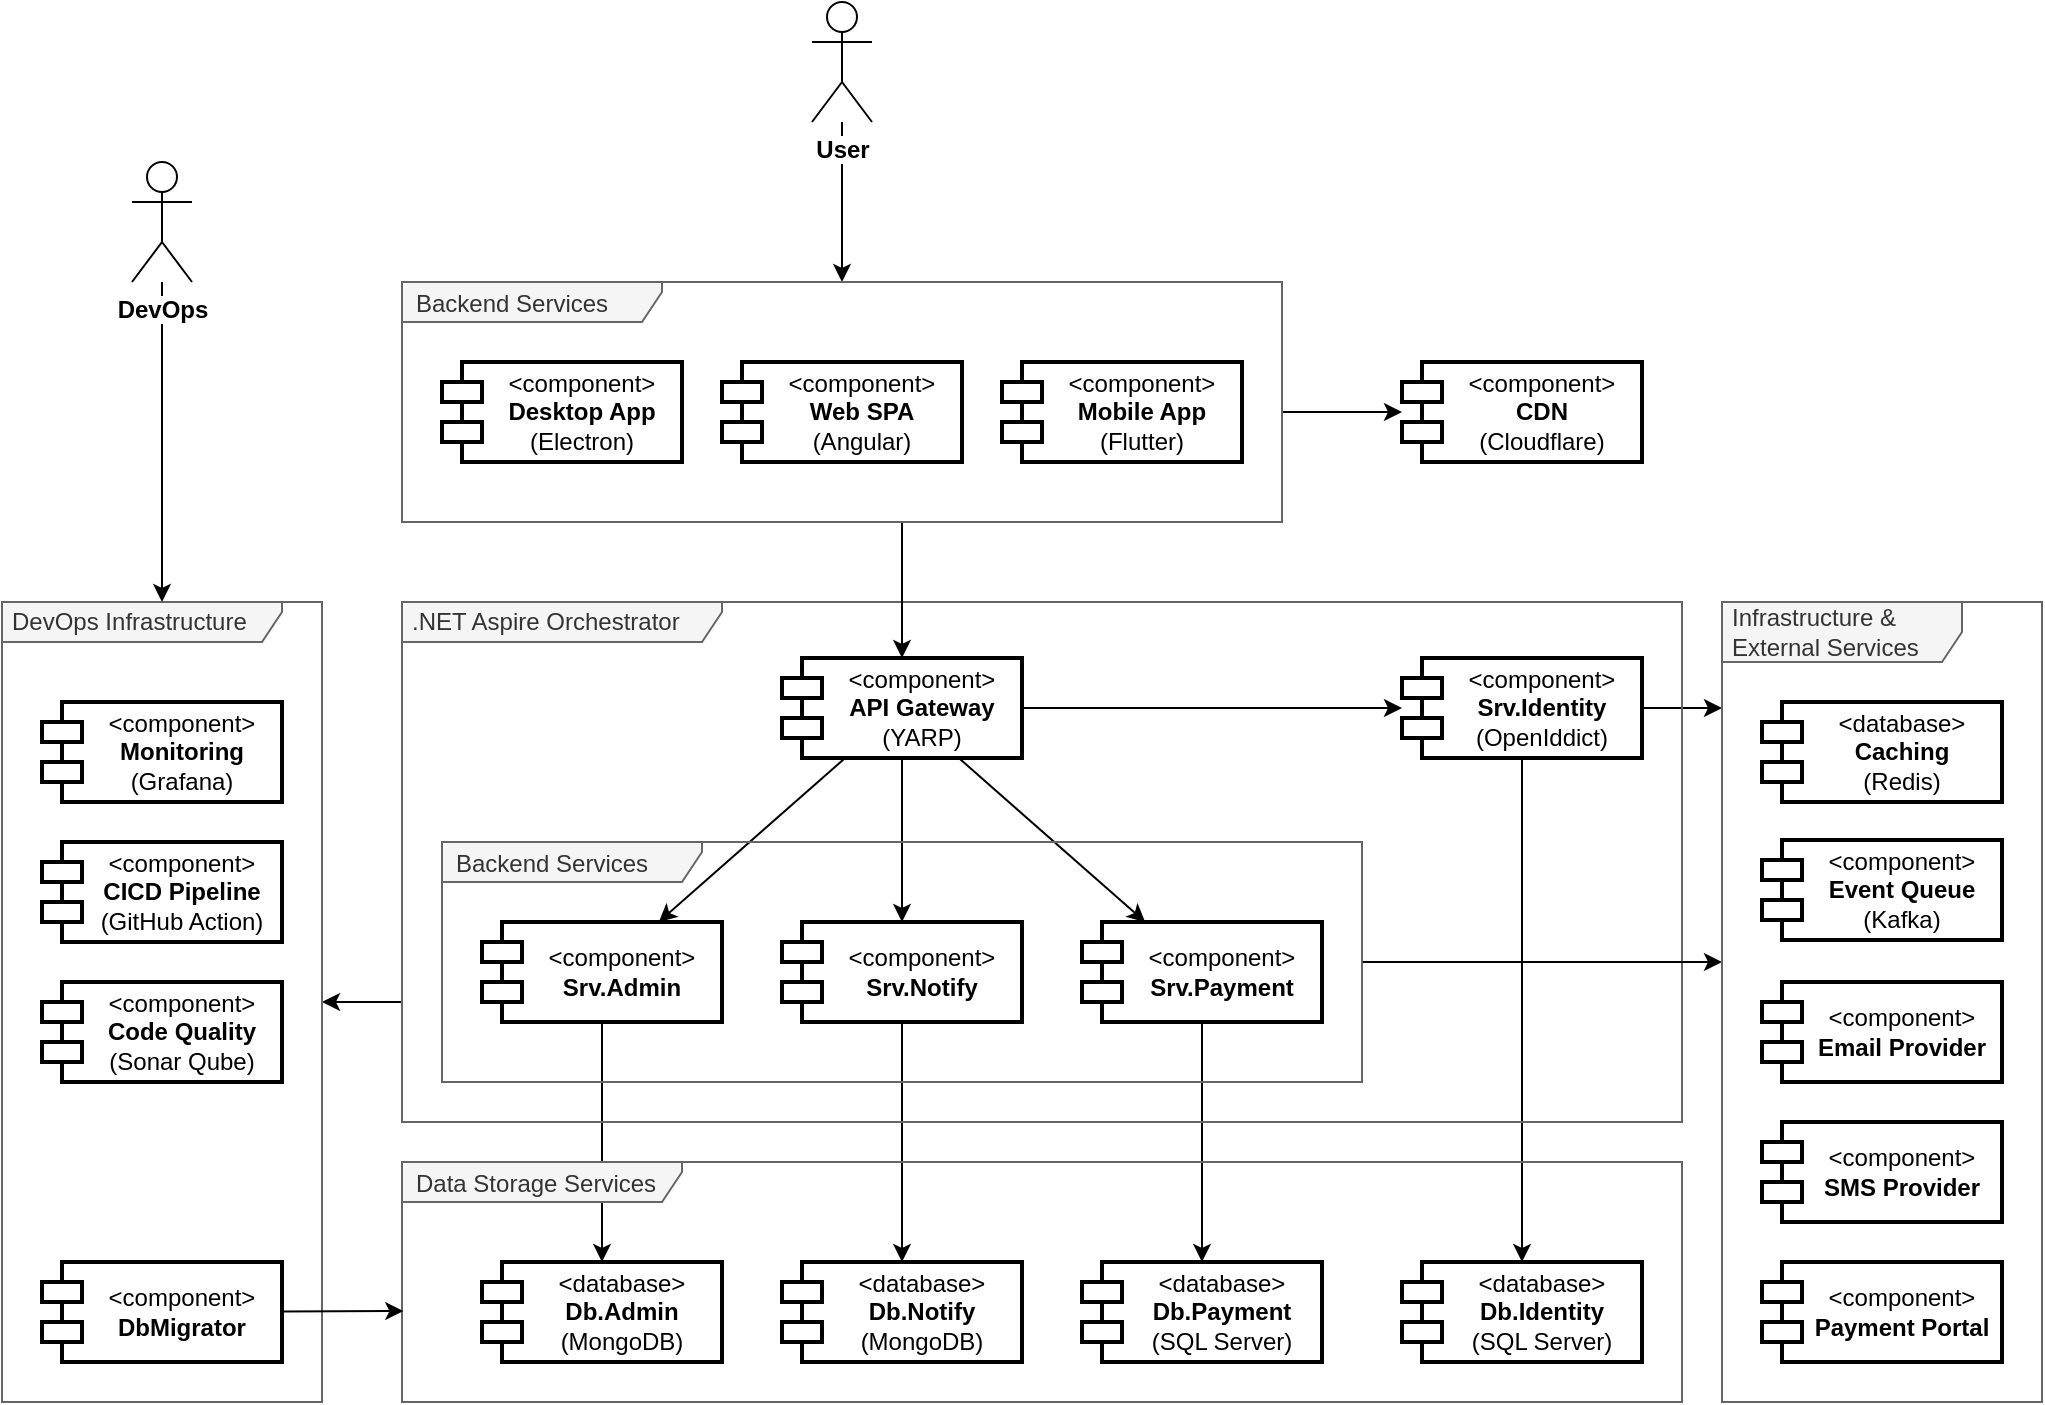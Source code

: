<mxfile version="26.2.2" pages="2">
  <diagram id="QDmd8LrB_lxBOB0TvEm6" name="UML Components">
    <mxGraphModel dx="873" dy="1236" grid="1" gridSize="10" guides="1" tooltips="1" connect="1" arrows="1" fold="1" page="1" pageScale="1" pageWidth="1169" pageHeight="827" math="0" shadow="0">
      <root>
        <mxCell id="0" />
        <mxCell id="1" parent="0" />
        <mxCell id="H-qkVdVbfqo9zfunlF1C-3" style="edgeStyle=orthogonalEdgeStyle;rounded=0;orthogonalLoop=1;jettySize=auto;html=1;" parent="1" source="P-aU9f7QzkivExIBkgLr-122" target="H-qkVdVbfqo9zfunlF1C-2" edge="1">
          <mxGeometry relative="1" as="geometry" />
        </mxCell>
        <mxCell id="H-qkVdVbfqo9zfunlF1C-11" style="edgeStyle=orthogonalEdgeStyle;rounded=0;orthogonalLoop=1;jettySize=auto;html=1;" parent="1" source="P-aU9f7QzkivExIBkgLr-122" target="H-qkVdVbfqo9zfunlF1C-9" edge="1">
          <mxGeometry relative="1" as="geometry">
            <Array as="points">
              <mxPoint x="870" y="413" />
              <mxPoint x="870" y="413" />
            </Array>
          </mxGeometry>
        </mxCell>
        <mxCell id="P-aU9f7QzkivExIBkgLr-122" value="&lt;div&gt;&amp;lt;component&amp;gt;&lt;/div&gt;&lt;b&gt;Srv.Identity&lt;/b&gt;&lt;div&gt;(OpenIddict)&lt;/div&gt;" style="shape=module;align=left;spacingLeft=20;align=center;verticalAlign=middle;whiteSpace=wrap;html=1;strokeColor=default;fontFamily=Helvetica;fontSize=12;fontColor=default;labelBackgroundColor=none;fillColor=default;strokeWidth=2;" parent="1" vertex="1">
          <mxGeometry x="720" y="388" width="120" height="50" as="geometry" />
        </mxCell>
        <mxCell id="P-aU9f7QzkivExIBkgLr-138" style="edgeStyle=orthogonalEdgeStyle;rounded=0;orthogonalLoop=1;jettySize=auto;html=1;fontFamily=Helvetica;fontSize=12;fontColor=default;labelBackgroundColor=none;" parent="1" source="P-aU9f7QzkivExIBkgLr-123" target="P-aU9f7QzkivExIBkgLr-133" edge="1">
          <mxGeometry relative="1" as="geometry" />
        </mxCell>
        <mxCell id="P-aU9f7QzkivExIBkgLr-123" value="&lt;div&gt;&amp;lt;component&amp;gt;&lt;/div&gt;&lt;b&gt;Srv.Admin&lt;/b&gt;" style="shape=module;align=left;spacingLeft=20;align=center;verticalAlign=middle;whiteSpace=wrap;html=1;strokeColor=default;fontFamily=Helvetica;fontSize=12;fontColor=default;labelBackgroundColor=none;fillColor=default;strokeWidth=2;" parent="1" vertex="1">
          <mxGeometry x="260" y="520" width="120" height="50" as="geometry" />
        </mxCell>
        <mxCell id="P-aU9f7QzkivExIBkgLr-137" style="edgeStyle=orthogonalEdgeStyle;rounded=0;orthogonalLoop=1;jettySize=auto;html=1;fontFamily=Helvetica;fontSize=12;fontColor=default;labelBackgroundColor=none;" parent="1" source="P-aU9f7QzkivExIBkgLr-124" target="P-aU9f7QzkivExIBkgLr-134" edge="1">
          <mxGeometry relative="1" as="geometry" />
        </mxCell>
        <mxCell id="P-aU9f7QzkivExIBkgLr-124" value="&lt;div&gt;&amp;lt;component&amp;gt;&lt;/div&gt;&lt;b&gt;Srv.Notify&lt;/b&gt;" style="shape=module;align=left;spacingLeft=20;align=center;verticalAlign=middle;whiteSpace=wrap;html=1;strokeColor=default;fontFamily=Helvetica;fontSize=12;fontColor=default;labelBackgroundColor=none;fillColor=default;strokeWidth=2;" parent="1" vertex="1">
          <mxGeometry x="410" y="520" width="120" height="50" as="geometry" />
        </mxCell>
        <mxCell id="P-aU9f7QzkivExIBkgLr-136" style="edgeStyle=orthogonalEdgeStyle;rounded=0;orthogonalLoop=1;jettySize=auto;html=1;fontFamily=Helvetica;fontSize=12;fontColor=default;labelBackgroundColor=none;" parent="1" source="P-aU9f7QzkivExIBkgLr-125" target="P-aU9f7QzkivExIBkgLr-135" edge="1">
          <mxGeometry relative="1" as="geometry" />
        </mxCell>
        <mxCell id="P-aU9f7QzkivExIBkgLr-125" value="&lt;div&gt;&amp;lt;component&amp;gt;&lt;/div&gt;&lt;b&gt;Srv.Payment&lt;/b&gt;" style="shape=module;align=left;spacingLeft=20;align=center;verticalAlign=middle;whiteSpace=wrap;html=1;strokeColor=default;fontFamily=Helvetica;fontSize=12;fontColor=default;labelBackgroundColor=none;fillColor=default;strokeWidth=2;" parent="1" vertex="1">
          <mxGeometry x="560" y="520" width="120" height="50" as="geometry" />
        </mxCell>
        <mxCell id="H-qkVdVbfqo9zfunlF1C-5" style="edgeStyle=orthogonalEdgeStyle;rounded=0;orthogonalLoop=1;jettySize=auto;html=1;" parent="1" source="P-aU9f7QzkivExIBkgLr-127" target="P-aU9f7QzkivExIBkgLr-122" edge="1">
          <mxGeometry relative="1" as="geometry" />
        </mxCell>
        <mxCell id="H-qkVdVbfqo9zfunlF1C-6" style="edgeStyle=orthogonalEdgeStyle;rounded=0;orthogonalLoop=1;jettySize=auto;html=1;" parent="1" source="P-aU9f7QzkivExIBkgLr-127" target="P-aU9f7QzkivExIBkgLr-124" edge="1">
          <mxGeometry relative="1" as="geometry" />
        </mxCell>
        <mxCell id="H-qkVdVbfqo9zfunlF1C-7" style="rounded=0;orthogonalLoop=1;jettySize=auto;html=1;" parent="1" source="P-aU9f7QzkivExIBkgLr-127" target="P-aU9f7QzkivExIBkgLr-125" edge="1">
          <mxGeometry relative="1" as="geometry" />
        </mxCell>
        <mxCell id="H-qkVdVbfqo9zfunlF1C-8" style="rounded=0;orthogonalLoop=1;jettySize=auto;html=1;" parent="1" source="P-aU9f7QzkivExIBkgLr-127" target="P-aU9f7QzkivExIBkgLr-123" edge="1">
          <mxGeometry relative="1" as="geometry" />
        </mxCell>
        <mxCell id="P-aU9f7QzkivExIBkgLr-127" value="&lt;div&gt;&amp;lt;component&amp;gt;&lt;/div&gt;&lt;b&gt;API Gateway&lt;/b&gt;&lt;div&gt;(YARP)&lt;/div&gt;" style="shape=module;align=left;spacingLeft=20;align=center;verticalAlign=middle;whiteSpace=wrap;html=1;strokeColor=default;fontFamily=Helvetica;fontSize=12;fontColor=default;labelBackgroundColor=none;fillColor=default;spacing=0;strokeWidth=2;" parent="1" vertex="1">
          <mxGeometry x="410" y="388" width="120" height="50" as="geometry" />
        </mxCell>
        <mxCell id="P-aU9f7QzkivExIBkgLr-128" value="&lt;div&gt;&amp;lt;database&amp;gt;&lt;/div&gt;&lt;b&gt;Caching&lt;/b&gt;&lt;div&gt;(Redis)&lt;/div&gt;" style="shape=module;align=left;spacingLeft=20;align=center;verticalAlign=middle;whiteSpace=wrap;html=1;strokeColor=default;fontFamily=Helvetica;fontSize=12;fontColor=default;labelBackgroundColor=none;fillColor=default;strokeWidth=2;" parent="1" vertex="1">
          <mxGeometry x="900" y="410" width="120" height="50" as="geometry" />
        </mxCell>
        <mxCell id="P-aU9f7QzkivExIBkgLr-129" value="&lt;div&gt;&amp;lt;component&amp;gt;&lt;/div&gt;&lt;b&gt;Web SPA&lt;/b&gt;&lt;br&gt;&lt;div&gt;(Angular)&lt;/div&gt;" style="shape=module;align=left;spacingLeft=20;align=center;verticalAlign=middle;whiteSpace=wrap;html=1;strokeColor=default;fontFamily=Helvetica;fontSize=12;fontColor=default;labelBackgroundColor=none;fillColor=default;spacing=0;strokeWidth=2;" parent="1" vertex="1">
          <mxGeometry x="380" y="240" width="120" height="50" as="geometry" />
        </mxCell>
        <mxCell id="P-aU9f7QzkivExIBkgLr-130" value="&lt;div&gt;&amp;lt;component&amp;gt;&lt;/div&gt;&lt;b&gt;Mobile App&lt;/b&gt;&lt;div&gt;(Flutter)&lt;/div&gt;" style="shape=module;align=left;spacingLeft=20;align=center;verticalAlign=middle;whiteSpace=wrap;html=1;strokeColor=default;fontFamily=Helvetica;fontSize=12;fontColor=default;labelBackgroundColor=none;fillColor=default;spacing=0;strokeWidth=2;" parent="1" vertex="1">
          <mxGeometry x="520" y="240" width="120" height="50" as="geometry" />
        </mxCell>
        <mxCell id="P-aU9f7QzkivExIBkgLr-131" value="&lt;div&gt;&amp;lt;component&amp;gt;&lt;/div&gt;&lt;b&gt;Desktop App&lt;/b&gt;&lt;div&gt;(Electron)&lt;/div&gt;" style="shape=module;align=left;spacingLeft=20;align=center;verticalAlign=middle;whiteSpace=wrap;html=1;strokeColor=default;fontFamily=Helvetica;fontSize=12;fontColor=default;labelBackgroundColor=none;fillColor=default;spacing=0;strokeWidth=2;" parent="1" vertex="1">
          <mxGeometry x="240" y="240" width="120" height="50" as="geometry" />
        </mxCell>
        <mxCell id="P-aU9f7QzkivExIBkgLr-132" value="&lt;div style=&quot;line-height: 70%;&quot;&gt;Data Storage Services&lt;/div&gt;" style="shape=umlFrame;whiteSpace=wrap;html=1;pointerEvents=0;strokeColor=#666666;align=left;verticalAlign=top;fontFamily=Helvetica;fontSize=12;fontColor=#333333;labelBackgroundColor=none;fillColor=#f5f5f5;width=140;height=20;spacingLeft=5;" parent="1" vertex="1">
          <mxGeometry x="220" y="640" width="640" height="120" as="geometry" />
        </mxCell>
        <mxCell id="P-aU9f7QzkivExIBkgLr-133" value="&lt;div&gt;&amp;lt;database&amp;gt;&lt;/div&gt;&lt;b&gt;Db.Admin&lt;/b&gt;&lt;div&gt;(MongoDB)&lt;/div&gt;" style="shape=module;align=left;spacingLeft=20;align=center;verticalAlign=middle;whiteSpace=wrap;html=1;strokeColor=default;fontFamily=Helvetica;fontSize=12;fontColor=default;labelBackgroundColor=none;fillColor=default;strokeWidth=2;" parent="1" vertex="1">
          <mxGeometry x="260" y="690" width="120" height="50" as="geometry" />
        </mxCell>
        <mxCell id="P-aU9f7QzkivExIBkgLr-134" value="&lt;div&gt;&amp;lt;database&amp;gt;&lt;/div&gt;&lt;b&gt;Db.Notify&lt;/b&gt;&lt;div&gt;(MongoDB)&lt;/div&gt;" style="shape=module;align=left;spacingLeft=20;align=center;verticalAlign=middle;whiteSpace=wrap;html=1;strokeColor=default;fontFamily=Helvetica;fontSize=12;fontColor=default;labelBackgroundColor=none;fillColor=default;strokeWidth=2;" parent="1" vertex="1">
          <mxGeometry x="410" y="690" width="120" height="50" as="geometry" />
        </mxCell>
        <mxCell id="P-aU9f7QzkivExIBkgLr-135" value="&lt;div&gt;&amp;lt;database&amp;gt;&lt;/div&gt;&lt;b&gt;Db.Payment&lt;/b&gt;&lt;div&gt;(SQL Server)&lt;/div&gt;" style="shape=module;align=left;spacingLeft=20;align=center;verticalAlign=middle;whiteSpace=wrap;html=1;strokeColor=default;fontFamily=Helvetica;fontSize=12;fontColor=default;labelBackgroundColor=none;fillColor=default;strokeWidth=2;" parent="1" vertex="1">
          <mxGeometry x="560" y="690" width="120" height="50" as="geometry" />
        </mxCell>
        <mxCell id="P-aU9f7QzkivExIBkgLr-140" value="&lt;div&gt;&amp;lt;component&amp;gt;&lt;/div&gt;&lt;b&gt;Email Provider&lt;/b&gt;" style="shape=module;align=left;spacingLeft=20;align=center;verticalAlign=middle;whiteSpace=wrap;html=1;strokeColor=default;fontFamily=Helvetica;fontSize=12;fontColor=default;labelBackgroundColor=none;fillColor=default;spacing=0;strokeWidth=2;" parent="1" vertex="1">
          <mxGeometry x="900" y="550" width="120" height="50" as="geometry" />
        </mxCell>
        <mxCell id="P-aU9f7QzkivExIBkgLr-141" value="&lt;div&gt;&amp;lt;component&amp;gt;&lt;/div&gt;&lt;b&gt;SMS Provider&lt;/b&gt;" style="shape=module;align=left;spacingLeft=20;align=center;verticalAlign=middle;whiteSpace=wrap;html=1;strokeColor=default;fontFamily=Helvetica;fontSize=12;fontColor=default;labelBackgroundColor=none;fillColor=default;spacing=0;strokeWidth=2;" parent="1" vertex="1">
          <mxGeometry x="900" y="620" width="120" height="50" as="geometry" />
        </mxCell>
        <mxCell id="P-aU9f7QzkivExIBkgLr-142" value="&lt;div&gt;&amp;lt;component&amp;gt;&lt;/div&gt;&lt;b&gt;Payment Portal&lt;/b&gt;" style="shape=module;align=left;spacingLeft=20;align=center;verticalAlign=middle;whiteSpace=wrap;html=1;strokeColor=default;fontFamily=Helvetica;fontSize=12;fontColor=default;labelBackgroundColor=none;fillColor=default;spacing=0;strokeWidth=2;" parent="1" vertex="1">
          <mxGeometry x="900" y="690" width="120" height="50" as="geometry" />
        </mxCell>
        <mxCell id="H-qkVdVbfqo9zfunlF1C-2" value="&lt;div&gt;&amp;lt;database&amp;gt;&lt;/div&gt;&lt;b&gt;Db.Identity&lt;/b&gt;&lt;div&gt;(SQL Server)&lt;/div&gt;" style="shape=module;align=left;spacingLeft=20;align=center;verticalAlign=middle;whiteSpace=wrap;html=1;strokeColor=default;fontFamily=Helvetica;fontSize=12;fontColor=default;labelBackgroundColor=none;fillColor=default;strokeWidth=2;" parent="1" vertex="1">
          <mxGeometry x="720" y="690" width="120" height="50" as="geometry" />
        </mxCell>
        <mxCell id="H-qkVdVbfqo9zfunlF1C-28" style="shape=connector;rounded=0;orthogonalLoop=1;jettySize=auto;html=1;strokeColor=default;align=center;verticalAlign=middle;fontFamily=Helvetica;fontSize=11;fontColor=default;labelBackgroundColor=default;endArrow=classic;edgeStyle=orthogonalEdgeStyle;" parent="1" source="H-qkVdVbfqo9zfunlF1C-4" target="H-qkVdVbfqo9zfunlF1C-21" edge="1">
          <mxGeometry relative="1" as="geometry">
            <Array as="points">
              <mxPoint x="210" y="560" />
              <mxPoint x="210" y="560" />
            </Array>
          </mxGeometry>
        </mxCell>
        <mxCell id="H-qkVdVbfqo9zfunlF1C-4" value=".NET Aspire Orchestrator" style="shape=umlFrame;whiteSpace=wrap;html=1;pointerEvents=0;strokeColor=#666666;align=left;verticalAlign=middle;fontFamily=Helvetica;fontSize=12;fontColor=#333333;labelBackgroundColor=none;fillColor=#f5f5f5;width=160;height=20;spacing=0;spacingLeft=5;" parent="1" vertex="1">
          <mxGeometry x="220" y="360" width="640" height="260" as="geometry" />
        </mxCell>
        <mxCell id="H-qkVdVbfqo9zfunlF1C-14" style="edgeStyle=orthogonalEdgeStyle;rounded=0;orthogonalLoop=1;jettySize=auto;html=1;" parent="1" source="P-aU9f7QzkivExIBkgLr-126" target="H-qkVdVbfqo9zfunlF1C-9" edge="1">
          <mxGeometry relative="1" as="geometry">
            <Array as="points">
              <mxPoint x="840" y="540" />
              <mxPoint x="840" y="540" />
            </Array>
          </mxGeometry>
        </mxCell>
        <mxCell id="P-aU9f7QzkivExIBkgLr-126" value="&lt;div style=&quot;line-height: 70%;&quot;&gt;Backend Services&lt;/div&gt;" style="shape=umlFrame;whiteSpace=wrap;html=1;pointerEvents=0;strokeColor=#666666;align=left;verticalAlign=top;fontFamily=Helvetica;fontSize=12;fontColor=#333333;labelBackgroundColor=none;fillColor=#f5f5f5;width=130;height=20;spacingLeft=5;" parent="1" vertex="1">
          <mxGeometry x="240" y="480" width="460" height="120" as="geometry" />
        </mxCell>
        <mxCell id="H-qkVdVbfqo9zfunlF1C-9" value="Infrastructure &amp;amp; External Services" style="shape=umlFrame;whiteSpace=wrap;html=1;pointerEvents=0;strokeColor=#666666;align=left;verticalAlign=middle;fontFamily=Helvetica;fontSize=12;fontColor=#333333;labelBackgroundColor=none;fillColor=#f5f5f5;width=120;height=30;spacing=0;spacingLeft=5;" parent="1" vertex="1">
          <mxGeometry x="880" y="360" width="160" height="400" as="geometry" />
        </mxCell>
        <mxCell id="H-qkVdVbfqo9zfunlF1C-10" value="&lt;div&gt;&amp;lt;component&amp;gt;&lt;/div&gt;&lt;b&gt;Event Queue&lt;/b&gt;&lt;br&gt;&lt;div&gt;(Kafka)&lt;/div&gt;" style="shape=module;align=left;spacingLeft=20;align=center;verticalAlign=middle;whiteSpace=wrap;html=1;strokeColor=default;fontFamily=Helvetica;fontSize=12;fontColor=default;labelBackgroundColor=none;fillColor=default;strokeWidth=2;" parent="1" vertex="1">
          <mxGeometry x="900" y="479" width="120" height="50" as="geometry" />
        </mxCell>
        <mxCell id="77GzREgZGtenwUrhkCQ2-4" style="edgeStyle=orthogonalEdgeStyle;rounded=0;orthogonalLoop=1;jettySize=auto;html=1;" edge="1" parent="1" source="P-aU9f7QzkivExIBkgLr-115" target="77GzREgZGtenwUrhkCQ2-2">
          <mxGeometry relative="1" as="geometry" />
        </mxCell>
        <mxCell id="P-aU9f7QzkivExIBkgLr-115" value="&lt;span style=&quot;background-color: light-dark(#ffffff, var(--ge-dark-color, #121212));&quot;&gt;User&lt;/span&gt;" style="shape=umlActor;verticalLabelPosition=bottom;verticalAlign=top;html=1;labelBackgroundColor=none;fontStyle=1" parent="1" vertex="1">
          <mxGeometry x="425" y="60" width="30" height="60" as="geometry" />
        </mxCell>
        <mxCell id="H-qkVdVbfqo9zfunlF1C-21" value="DevOps Infrastructure" style="shape=umlFrame;whiteSpace=wrap;html=1;pointerEvents=0;strokeColor=#666666;align=left;verticalAlign=middle;fontFamily=Helvetica;fontSize=12;fontColor=#333333;labelBackgroundColor=none;fillColor=#f5f5f5;width=140;height=20;spacing=0;spacingLeft=5;" parent="1" vertex="1">
          <mxGeometry x="20" y="360" width="160" height="400" as="geometry" />
        </mxCell>
        <mxCell id="H-qkVdVbfqo9zfunlF1C-22" value="&lt;div&gt;&amp;lt;component&amp;gt;&lt;/div&gt;&lt;b&gt;Monitoring&lt;/b&gt;&lt;div&gt;(Grafana)&lt;/div&gt;" style="shape=module;align=left;spacingLeft=20;align=center;verticalAlign=middle;whiteSpace=wrap;html=1;strokeColor=default;fontFamily=Helvetica;fontSize=12;fontColor=default;labelBackgroundColor=none;fillColor=default;strokeWidth=2;" parent="1" vertex="1">
          <mxGeometry x="40" y="410" width="120" height="50" as="geometry" />
        </mxCell>
        <mxCell id="H-qkVdVbfqo9zfunlF1C-24" value="&lt;div&gt;&amp;lt;component&amp;gt;&lt;/div&gt;&lt;div&gt;&lt;b&gt;CICD Pipeline&lt;/b&gt;&lt;/div&gt;&lt;div&gt;(GitHub Action)&lt;/div&gt;" style="shape=module;align=left;spacingLeft=20;align=center;verticalAlign=middle;whiteSpace=wrap;html=1;strokeColor=default;fontFamily=Helvetica;fontSize=12;fontColor=default;labelBackgroundColor=none;fillColor=default;strokeWidth=2;" parent="1" vertex="1">
          <mxGeometry x="40" y="480" width="120" height="50" as="geometry" />
        </mxCell>
        <mxCell id="H-qkVdVbfqo9zfunlF1C-25" value="&lt;div&gt;&amp;lt;component&amp;gt;&lt;/div&gt;&lt;div&gt;&lt;b&gt;Code Quality&lt;/b&gt;&lt;/div&gt;&lt;div&gt;(Sonar Qube)&lt;/div&gt;" style="shape=module;align=left;spacingLeft=20;align=center;verticalAlign=middle;whiteSpace=wrap;html=1;strokeColor=default;fontFamily=Helvetica;fontSize=12;fontColor=default;labelBackgroundColor=none;fillColor=default;strokeWidth=2;" parent="1" vertex="1">
          <mxGeometry x="40" y="550" width="120" height="50" as="geometry" />
        </mxCell>
        <mxCell id="H-qkVdVbfqo9zfunlF1C-27" style="edgeStyle=none;shape=connector;rounded=0;orthogonalLoop=1;jettySize=auto;html=1;strokeColor=default;align=center;verticalAlign=middle;fontFamily=Helvetica;fontSize=11;fontColor=default;labelBackgroundColor=default;endArrow=classic;" parent="1" source="H-qkVdVbfqo9zfunlF1C-26" target="H-qkVdVbfqo9zfunlF1C-21" edge="1">
          <mxGeometry relative="1" as="geometry" />
        </mxCell>
        <mxCell id="H-qkVdVbfqo9zfunlF1C-26" value="&lt;span style=&quot;background-color: light-dark(#ffffff, var(--ge-dark-color, #121212));&quot;&gt;DevOps&lt;/span&gt;" style="shape=umlActor;verticalLabelPosition=bottom;verticalAlign=top;html=1;labelBackgroundColor=none;fontStyle=1" parent="1" vertex="1">
          <mxGeometry x="85" y="140" width="30" height="60" as="geometry" />
        </mxCell>
        <mxCell id="co_zn2qAjey8aU0vLPHe-2" style="edgeStyle=none;shape=connector;rounded=0;orthogonalLoop=1;jettySize=auto;html=1;strokeColor=default;align=center;verticalAlign=middle;fontFamily=Helvetica;fontSize=11;fontColor=default;labelBackgroundColor=default;endArrow=classic;entryX=0.001;entryY=0.621;entryDx=0;entryDy=0;entryPerimeter=0;" parent="1" source="co_zn2qAjey8aU0vLPHe-1" target="P-aU9f7QzkivExIBkgLr-132" edge="1">
          <mxGeometry relative="1" as="geometry" />
        </mxCell>
        <mxCell id="co_zn2qAjey8aU0vLPHe-1" value="&lt;div&gt;&amp;lt;component&amp;gt;&lt;/div&gt;&lt;div&gt;&lt;span style=&quot;background-color: transparent; color: light-dark(rgb(0, 0, 0), rgb(255, 255, 255));&quot;&gt;&lt;b&gt;DbMigrator&lt;/b&gt;&lt;/span&gt;&lt;/div&gt;" style="shape=module;align=left;spacingLeft=20;align=center;verticalAlign=middle;whiteSpace=wrap;html=1;strokeColor=default;fontFamily=Helvetica;fontSize=12;fontColor=default;labelBackgroundColor=none;fillColor=default;strokeWidth=2;" parent="1" vertex="1">
          <mxGeometry x="40" y="690" width="120" height="50" as="geometry" />
        </mxCell>
        <mxCell id="77GzREgZGtenwUrhkCQ2-1" value="&lt;div&gt;&amp;lt;component&amp;gt;&lt;/div&gt;&lt;b&gt;CDN&lt;/b&gt;&lt;br&gt;&lt;div&gt;(Cloudflare)&lt;/div&gt;" style="shape=module;align=left;spacingLeft=20;align=center;verticalAlign=middle;whiteSpace=wrap;html=1;strokeColor=default;fontFamily=Helvetica;fontSize=12;fontColor=default;labelBackgroundColor=none;fillColor=default;spacing=0;strokeWidth=2;" vertex="1" parent="1">
          <mxGeometry x="720" y="240" width="120" height="50" as="geometry" />
        </mxCell>
        <mxCell id="77GzREgZGtenwUrhkCQ2-3" style="edgeStyle=orthogonalEdgeStyle;rounded=0;orthogonalLoop=1;jettySize=auto;html=1;" edge="1" parent="1" source="77GzREgZGtenwUrhkCQ2-2" target="P-aU9f7QzkivExIBkgLr-127">
          <mxGeometry relative="1" as="geometry">
            <Array as="points">
              <mxPoint x="470" y="350" />
              <mxPoint x="470" y="350" />
            </Array>
          </mxGeometry>
        </mxCell>
        <mxCell id="77GzREgZGtenwUrhkCQ2-5" style="edgeStyle=orthogonalEdgeStyle;rounded=0;orthogonalLoop=1;jettySize=auto;html=1;" edge="1" parent="1" source="77GzREgZGtenwUrhkCQ2-2" target="77GzREgZGtenwUrhkCQ2-1">
          <mxGeometry relative="1" as="geometry">
            <Array as="points">
              <mxPoint x="690" y="265" />
              <mxPoint x="690" y="265" />
            </Array>
          </mxGeometry>
        </mxCell>
        <mxCell id="77GzREgZGtenwUrhkCQ2-2" value="&lt;div style=&quot;line-height: 70%;&quot;&gt;Backend Services&lt;/div&gt;" style="shape=umlFrame;whiteSpace=wrap;html=1;pointerEvents=0;strokeColor=#666666;align=left;verticalAlign=top;fontFamily=Helvetica;fontSize=12;fontColor=#333333;labelBackgroundColor=none;fillColor=#f5f5f5;width=130;height=20;spacingLeft=5;" vertex="1" parent="1">
          <mxGeometry x="220" y="200" width="440" height="120" as="geometry" />
        </mxCell>
      </root>
    </mxGraphModel>
  </diagram>
  <diagram id="-I-W3OKca-lM9TeAIHTL" name="Featured Arch">
    <mxGraphModel dx="1048" dy="1483" grid="1" gridSize="10" guides="1" tooltips="1" connect="1" arrows="1" fold="1" page="1" pageScale="1" pageWidth="1169" pageHeight="827" math="0" shadow="0">
      <root>
        <mxCell id="0" />
        <mxCell id="1" parent="0" />
      </root>
    </mxGraphModel>
  </diagram>
</mxfile>

